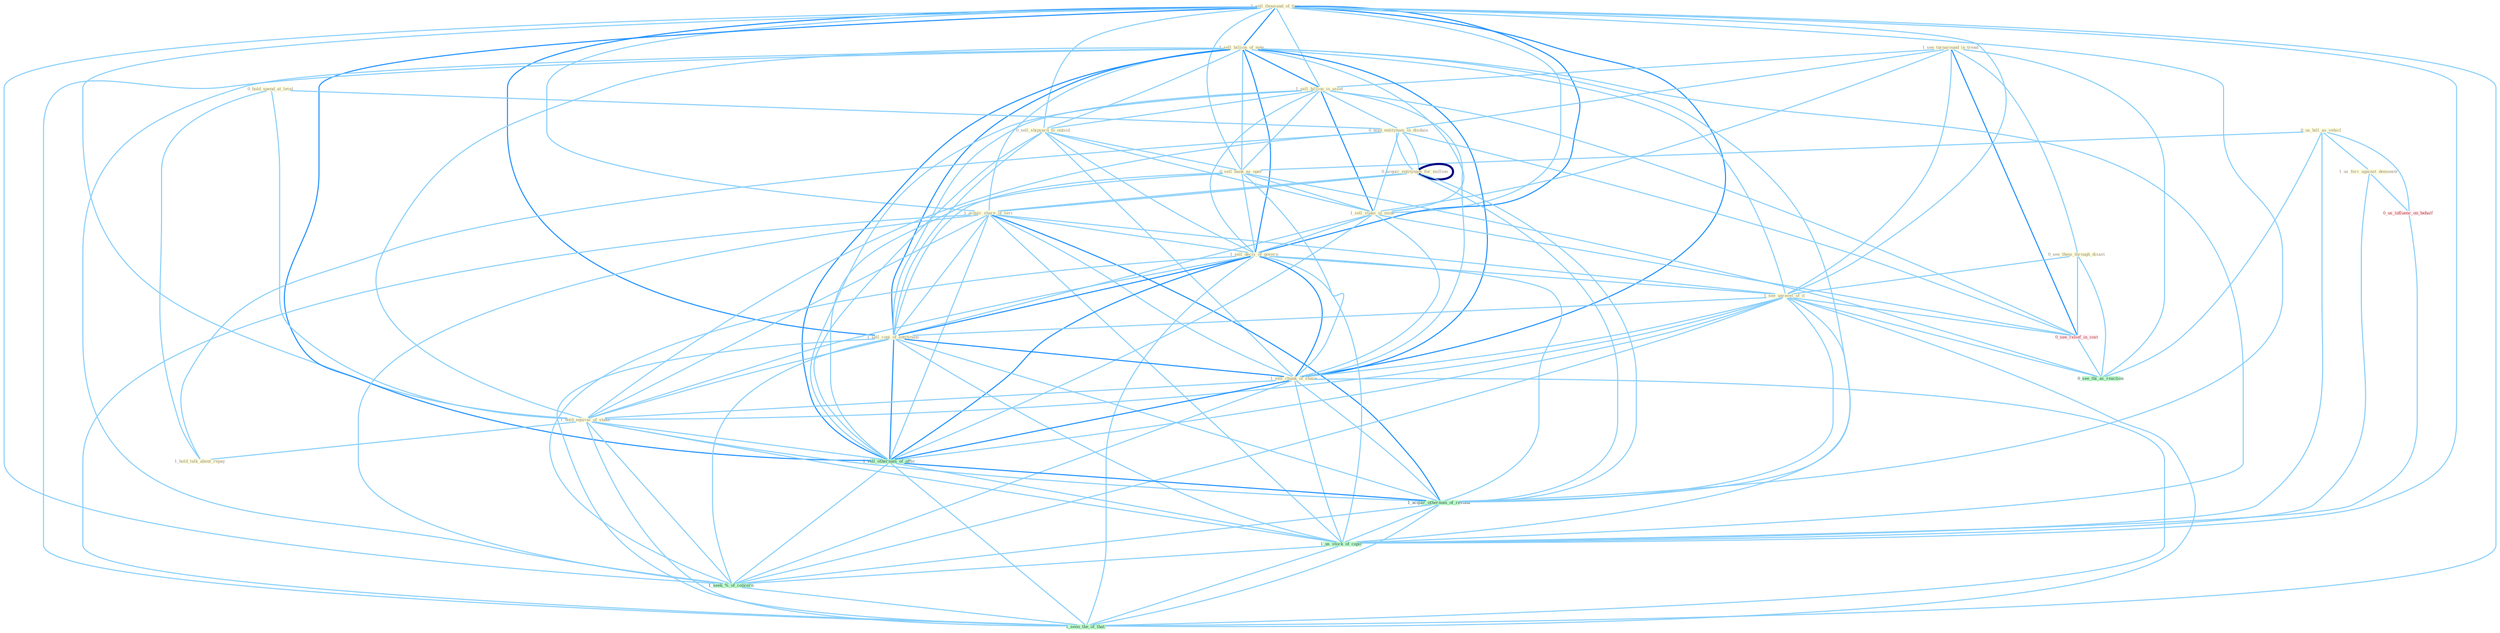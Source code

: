Graph G{ 
    node
    [shape=polygon,style=filled,width=.5,height=.06,color="#BDFCC9",fixedsize=true,fontsize=4,
    fontcolor="#2f4f4f"];
    {node
    [color="#ffffe0", fontcolor="#8b7d6b"] "1_sell_thousand_of_tire " "1_see_turnaround_in_trend " "1_sell_billion_of_note " "0_us_bill_as_vehicl " "1_us_forc_against_demonstr " "1_sell_billion_in_asset " "0_acquir_entitynam_for_million " "0_sell_shipyard_to_outsid " "0_hold_spend_at_level " "1_acquir_share_of_seri " "0_hold_entitynam_in_disdain " "0_sell_bank_as_oper " "1_sell_stake_in_mine " "1_sell_decis_of_govern " "0_see_them_through_disast " "1_see_unravel_of_it " "1_sell_copi_of_entitynam " "1_sell_chunk_of_share " "1_hold_equival_of_stake " "1_hold_talk_about_repay "}
{node [color="#fff0f5", fontcolor="#b22222"] "0_us_influenc_on_behalf " "0_see_relief_in_cost "}
edge [color="#B0E2FF"];

	"1_sell_thousand_of_tire " -- "1_sell_billion_of_note " [w="2", color="#1e90ff" , len=0.8];
	"1_sell_thousand_of_tire " -- "1_sell_billion_in_asset " [w="1", color="#87cefa" ];
	"1_sell_thousand_of_tire " -- "0_sell_shipyard_to_outsid " [w="1", color="#87cefa" ];
	"1_sell_thousand_of_tire " -- "1_acquir_share_of_seri " [w="1", color="#87cefa" ];
	"1_sell_thousand_of_tire " -- "0_sell_bank_as_oper " [w="1", color="#87cefa" ];
	"1_sell_thousand_of_tire " -- "1_sell_stake_in_mine " [w="1", color="#87cefa" ];
	"1_sell_thousand_of_tire " -- "1_sell_decis_of_govern " [w="2", color="#1e90ff" , len=0.8];
	"1_sell_thousand_of_tire " -- "1_see_unravel_of_it " [w="1", color="#87cefa" ];
	"1_sell_thousand_of_tire " -- "1_sell_copi_of_entitynam " [w="2", color="#1e90ff" , len=0.8];
	"1_sell_thousand_of_tire " -- "1_sell_chunk_of_share " [w="2", color="#1e90ff" , len=0.8];
	"1_sell_thousand_of_tire " -- "1_hold_equival_of_stake " [w="1", color="#87cefa" ];
	"1_sell_thousand_of_tire " -- "1_sell_othernum_of_offic " [w="2", color="#1e90ff" , len=0.8];
	"1_sell_thousand_of_tire " -- "1_acquir_othernum_of_restaur " [w="1", color="#87cefa" ];
	"1_sell_thousand_of_tire " -- "1_us_stock_of_capit " [w="1", color="#87cefa" ];
	"1_sell_thousand_of_tire " -- "1_seek_%_of_concern " [w="1", color="#87cefa" ];
	"1_sell_thousand_of_tire " -- "1_seen_the_of_that " [w="1", color="#87cefa" ];
	"1_see_turnaround_in_trend " -- "1_sell_billion_in_asset " [w="1", color="#87cefa" ];
	"1_see_turnaround_in_trend " -- "0_hold_entitynam_in_disdain " [w="1", color="#87cefa" ];
	"1_see_turnaround_in_trend " -- "1_sell_stake_in_mine " [w="1", color="#87cefa" ];
	"1_see_turnaround_in_trend " -- "0_see_them_through_disast " [w="1", color="#87cefa" ];
	"1_see_turnaround_in_trend " -- "1_see_unravel_of_it " [w="1", color="#87cefa" ];
	"1_see_turnaround_in_trend " -- "0_see_relief_in_cost " [w="2", color="#1e90ff" , len=0.8];
	"1_see_turnaround_in_trend " -- "0_see_thi_as_reaction " [w="1", color="#87cefa" ];
	"1_sell_billion_of_note " -- "1_sell_billion_in_asset " [w="2", color="#1e90ff" , len=0.8];
	"1_sell_billion_of_note " -- "0_sell_shipyard_to_outsid " [w="1", color="#87cefa" ];
	"1_sell_billion_of_note " -- "1_acquir_share_of_seri " [w="1", color="#87cefa" ];
	"1_sell_billion_of_note " -- "0_sell_bank_as_oper " [w="1", color="#87cefa" ];
	"1_sell_billion_of_note " -- "1_sell_stake_in_mine " [w="1", color="#87cefa" ];
	"1_sell_billion_of_note " -- "1_sell_decis_of_govern " [w="2", color="#1e90ff" , len=0.8];
	"1_sell_billion_of_note " -- "1_see_unravel_of_it " [w="1", color="#87cefa" ];
	"1_sell_billion_of_note " -- "1_sell_copi_of_entitynam " [w="2", color="#1e90ff" , len=0.8];
	"1_sell_billion_of_note " -- "1_sell_chunk_of_share " [w="2", color="#1e90ff" , len=0.8];
	"1_sell_billion_of_note " -- "1_hold_equival_of_stake " [w="1", color="#87cefa" ];
	"1_sell_billion_of_note " -- "1_sell_othernum_of_offic " [w="2", color="#1e90ff" , len=0.8];
	"1_sell_billion_of_note " -- "1_acquir_othernum_of_restaur " [w="1", color="#87cefa" ];
	"1_sell_billion_of_note " -- "1_us_stock_of_capit " [w="1", color="#87cefa" ];
	"1_sell_billion_of_note " -- "1_seek_%_of_concern " [w="1", color="#87cefa" ];
	"1_sell_billion_of_note " -- "1_seen_the_of_that " [w="1", color="#87cefa" ];
	"0_us_bill_as_vehicl " -- "1_us_forc_against_demonstr " [w="1", color="#87cefa" ];
	"0_us_bill_as_vehicl " -- "0_sell_bank_as_oper " [w="1", color="#87cefa" ];
	"0_us_bill_as_vehicl " -- "0_us_influenc_on_behalf " [w="1", color="#87cefa" ];
	"0_us_bill_as_vehicl " -- "0_see_thi_as_reaction " [w="1", color="#87cefa" ];
	"0_us_bill_as_vehicl " -- "1_us_stock_of_capit " [w="1", color="#87cefa" ];
	"1_us_forc_against_demonstr " -- "0_us_influenc_on_behalf " [w="1", color="#87cefa" ];
	"1_us_forc_against_demonstr " -- "1_us_stock_of_capit " [w="1", color="#87cefa" ];
	"1_sell_billion_in_asset " -- "0_sell_shipyard_to_outsid " [w="1", color="#87cefa" ];
	"1_sell_billion_in_asset " -- "0_hold_entitynam_in_disdain " [w="1", color="#87cefa" ];
	"1_sell_billion_in_asset " -- "0_sell_bank_as_oper " [w="1", color="#87cefa" ];
	"1_sell_billion_in_asset " -- "1_sell_stake_in_mine " [w="2", color="#1e90ff" , len=0.8];
	"1_sell_billion_in_asset " -- "1_sell_decis_of_govern " [w="1", color="#87cefa" ];
	"1_sell_billion_in_asset " -- "1_sell_copi_of_entitynam " [w="1", color="#87cefa" ];
	"1_sell_billion_in_asset " -- "1_sell_chunk_of_share " [w="1", color="#87cefa" ];
	"1_sell_billion_in_asset " -- "1_sell_othernum_of_offic " [w="1", color="#87cefa" ];
	"1_sell_billion_in_asset " -- "0_see_relief_in_cost " [w="1", color="#87cefa" ];
	"0_acquir_entitynam_for_million " -- "1_acquir_share_of_seri " [w="1", color="#87cefa" ];
	"0_acquir_entitynam_for_million " -- "0_hold_entitynam_in_disdain " [w="1", color="#87cefa" ];
	"0_acquir_entitynam_for_million " -- "0_acquir_entitynam_for_million " [w="4", style=bold, color="#000080", len=0.4];
	"0_acquir_entitynam_for_million " -- "1_acquir_othernum_of_restaur " [w="1", color="#87cefa" ];
	"0_sell_shipyard_to_outsid " -- "0_sell_bank_as_oper " [w="1", color="#87cefa" ];
	"0_sell_shipyard_to_outsid " -- "1_sell_stake_in_mine " [w="1", color="#87cefa" ];
	"0_sell_shipyard_to_outsid " -- "1_sell_decis_of_govern " [w="1", color="#87cefa" ];
	"0_sell_shipyard_to_outsid " -- "1_sell_copi_of_entitynam " [w="1", color="#87cefa" ];
	"0_sell_shipyard_to_outsid " -- "1_sell_chunk_of_share " [w="1", color="#87cefa" ];
	"0_sell_shipyard_to_outsid " -- "1_sell_othernum_of_offic " [w="1", color="#87cefa" ];
	"0_hold_spend_at_level " -- "0_hold_entitynam_in_disdain " [w="1", color="#87cefa" ];
	"0_hold_spend_at_level " -- "1_hold_equival_of_stake " [w="1", color="#87cefa" ];
	"0_hold_spend_at_level " -- "1_hold_talk_about_repay " [w="1", color="#87cefa" ];
	"1_acquir_share_of_seri " -- "1_sell_decis_of_govern " [w="1", color="#87cefa" ];
	"1_acquir_share_of_seri " -- "1_see_unravel_of_it " [w="1", color="#87cefa" ];
	"1_acquir_share_of_seri " -- "1_sell_copi_of_entitynam " [w="1", color="#87cefa" ];
	"1_acquir_share_of_seri " -- "1_sell_chunk_of_share " [w="1", color="#87cefa" ];
	"1_acquir_share_of_seri " -- "1_hold_equival_of_stake " [w="1", color="#87cefa" ];
	"1_acquir_share_of_seri " -- "0_acquir_entitynam_for_million " [w="1", color="#87cefa" ];
	"1_acquir_share_of_seri " -- "1_sell_othernum_of_offic " [w="1", color="#87cefa" ];
	"1_acquir_share_of_seri " -- "1_acquir_othernum_of_restaur " [w="2", color="#1e90ff" , len=0.8];
	"1_acquir_share_of_seri " -- "1_us_stock_of_capit " [w="1", color="#87cefa" ];
	"1_acquir_share_of_seri " -- "1_seek_%_of_concern " [w="1", color="#87cefa" ];
	"1_acquir_share_of_seri " -- "1_seen_the_of_that " [w="1", color="#87cefa" ];
	"0_hold_entitynam_in_disdain " -- "1_sell_stake_in_mine " [w="1", color="#87cefa" ];
	"0_hold_entitynam_in_disdain " -- "1_hold_equival_of_stake " [w="1", color="#87cefa" ];
	"0_hold_entitynam_in_disdain " -- "1_hold_talk_about_repay " [w="1", color="#87cefa" ];
	"0_hold_entitynam_in_disdain " -- "0_acquir_entitynam_for_million " [w="1", color="#87cefa" ];
	"0_hold_entitynam_in_disdain " -- "0_see_relief_in_cost " [w="1", color="#87cefa" ];
	"0_sell_bank_as_oper " -- "1_sell_stake_in_mine " [w="1", color="#87cefa" ];
	"0_sell_bank_as_oper " -- "1_sell_decis_of_govern " [w="1", color="#87cefa" ];
	"0_sell_bank_as_oper " -- "1_sell_copi_of_entitynam " [w="1", color="#87cefa" ];
	"0_sell_bank_as_oper " -- "1_sell_chunk_of_share " [w="1", color="#87cefa" ];
	"0_sell_bank_as_oper " -- "1_sell_othernum_of_offic " [w="1", color="#87cefa" ];
	"0_sell_bank_as_oper " -- "0_see_thi_as_reaction " [w="1", color="#87cefa" ];
	"1_sell_stake_in_mine " -- "1_sell_decis_of_govern " [w="1", color="#87cefa" ];
	"1_sell_stake_in_mine " -- "1_sell_copi_of_entitynam " [w="1", color="#87cefa" ];
	"1_sell_stake_in_mine " -- "1_sell_chunk_of_share " [w="1", color="#87cefa" ];
	"1_sell_stake_in_mine " -- "1_sell_othernum_of_offic " [w="1", color="#87cefa" ];
	"1_sell_stake_in_mine " -- "0_see_relief_in_cost " [w="1", color="#87cefa" ];
	"1_sell_decis_of_govern " -- "1_see_unravel_of_it " [w="1", color="#87cefa" ];
	"1_sell_decis_of_govern " -- "1_sell_copi_of_entitynam " [w="2", color="#1e90ff" , len=0.8];
	"1_sell_decis_of_govern " -- "1_sell_chunk_of_share " [w="2", color="#1e90ff" , len=0.8];
	"1_sell_decis_of_govern " -- "1_hold_equival_of_stake " [w="1", color="#87cefa" ];
	"1_sell_decis_of_govern " -- "1_sell_othernum_of_offic " [w="2", color="#1e90ff" , len=0.8];
	"1_sell_decis_of_govern " -- "1_acquir_othernum_of_restaur " [w="1", color="#87cefa" ];
	"1_sell_decis_of_govern " -- "1_us_stock_of_capit " [w="1", color="#87cefa" ];
	"1_sell_decis_of_govern " -- "1_seek_%_of_concern " [w="1", color="#87cefa" ];
	"1_sell_decis_of_govern " -- "1_seen_the_of_that " [w="1", color="#87cefa" ];
	"0_see_them_through_disast " -- "1_see_unravel_of_it " [w="1", color="#87cefa" ];
	"0_see_them_through_disast " -- "0_see_relief_in_cost " [w="1", color="#87cefa" ];
	"0_see_them_through_disast " -- "0_see_thi_as_reaction " [w="1", color="#87cefa" ];
	"1_see_unravel_of_it " -- "1_sell_copi_of_entitynam " [w="1", color="#87cefa" ];
	"1_see_unravel_of_it " -- "1_sell_chunk_of_share " [w="1", color="#87cefa" ];
	"1_see_unravel_of_it " -- "1_hold_equival_of_stake " [w="1", color="#87cefa" ];
	"1_see_unravel_of_it " -- "1_sell_othernum_of_offic " [w="1", color="#87cefa" ];
	"1_see_unravel_of_it " -- "0_see_relief_in_cost " [w="1", color="#87cefa" ];
	"1_see_unravel_of_it " -- "0_see_thi_as_reaction " [w="1", color="#87cefa" ];
	"1_see_unravel_of_it " -- "1_acquir_othernum_of_restaur " [w="1", color="#87cefa" ];
	"1_see_unravel_of_it " -- "1_us_stock_of_capit " [w="1", color="#87cefa" ];
	"1_see_unravel_of_it " -- "1_seek_%_of_concern " [w="1", color="#87cefa" ];
	"1_see_unravel_of_it " -- "1_seen_the_of_that " [w="1", color="#87cefa" ];
	"1_sell_copi_of_entitynam " -- "1_sell_chunk_of_share " [w="2", color="#1e90ff" , len=0.8];
	"1_sell_copi_of_entitynam " -- "1_hold_equival_of_stake " [w="1", color="#87cefa" ];
	"1_sell_copi_of_entitynam " -- "1_sell_othernum_of_offic " [w="2", color="#1e90ff" , len=0.8];
	"1_sell_copi_of_entitynam " -- "1_acquir_othernum_of_restaur " [w="1", color="#87cefa" ];
	"1_sell_copi_of_entitynam " -- "1_us_stock_of_capit " [w="1", color="#87cefa" ];
	"1_sell_copi_of_entitynam " -- "1_seek_%_of_concern " [w="1", color="#87cefa" ];
	"1_sell_copi_of_entitynam " -- "1_seen_the_of_that " [w="1", color="#87cefa" ];
	"1_sell_chunk_of_share " -- "1_hold_equival_of_stake " [w="1", color="#87cefa" ];
	"1_sell_chunk_of_share " -- "1_sell_othernum_of_offic " [w="2", color="#1e90ff" , len=0.8];
	"1_sell_chunk_of_share " -- "1_acquir_othernum_of_restaur " [w="1", color="#87cefa" ];
	"1_sell_chunk_of_share " -- "1_us_stock_of_capit " [w="1", color="#87cefa" ];
	"1_sell_chunk_of_share " -- "1_seek_%_of_concern " [w="1", color="#87cefa" ];
	"1_sell_chunk_of_share " -- "1_seen_the_of_that " [w="1", color="#87cefa" ];
	"1_hold_equival_of_stake " -- "1_hold_talk_about_repay " [w="1", color="#87cefa" ];
	"1_hold_equival_of_stake " -- "1_sell_othernum_of_offic " [w="1", color="#87cefa" ];
	"1_hold_equival_of_stake " -- "1_acquir_othernum_of_restaur " [w="1", color="#87cefa" ];
	"1_hold_equival_of_stake " -- "1_us_stock_of_capit " [w="1", color="#87cefa" ];
	"1_hold_equival_of_stake " -- "1_seek_%_of_concern " [w="1", color="#87cefa" ];
	"1_hold_equival_of_stake " -- "1_seen_the_of_that " [w="1", color="#87cefa" ];
	"0_acquir_entitynam_for_million " -- "1_acquir_othernum_of_restaur " [w="1", color="#87cefa" ];
	"1_sell_othernum_of_offic " -- "1_acquir_othernum_of_restaur " [w="2", color="#1e90ff" , len=0.8];
	"1_sell_othernum_of_offic " -- "1_us_stock_of_capit " [w="1", color="#87cefa" ];
	"1_sell_othernum_of_offic " -- "1_seek_%_of_concern " [w="1", color="#87cefa" ];
	"1_sell_othernum_of_offic " -- "1_seen_the_of_that " [w="1", color="#87cefa" ];
	"0_us_influenc_on_behalf " -- "1_us_stock_of_capit " [w="1", color="#87cefa" ];
	"0_see_relief_in_cost " -- "0_see_thi_as_reaction " [w="1", color="#87cefa" ];
	"1_acquir_othernum_of_restaur " -- "1_us_stock_of_capit " [w="1", color="#87cefa" ];
	"1_acquir_othernum_of_restaur " -- "1_seek_%_of_concern " [w="1", color="#87cefa" ];
	"1_acquir_othernum_of_restaur " -- "1_seen_the_of_that " [w="1", color="#87cefa" ];
	"1_us_stock_of_capit " -- "1_seek_%_of_concern " [w="1", color="#87cefa" ];
	"1_us_stock_of_capit " -- "1_seen_the_of_that " [w="1", color="#87cefa" ];
	"1_seek_%_of_concern " -- "1_seen_the_of_that " [w="1", color="#87cefa" ];
}
